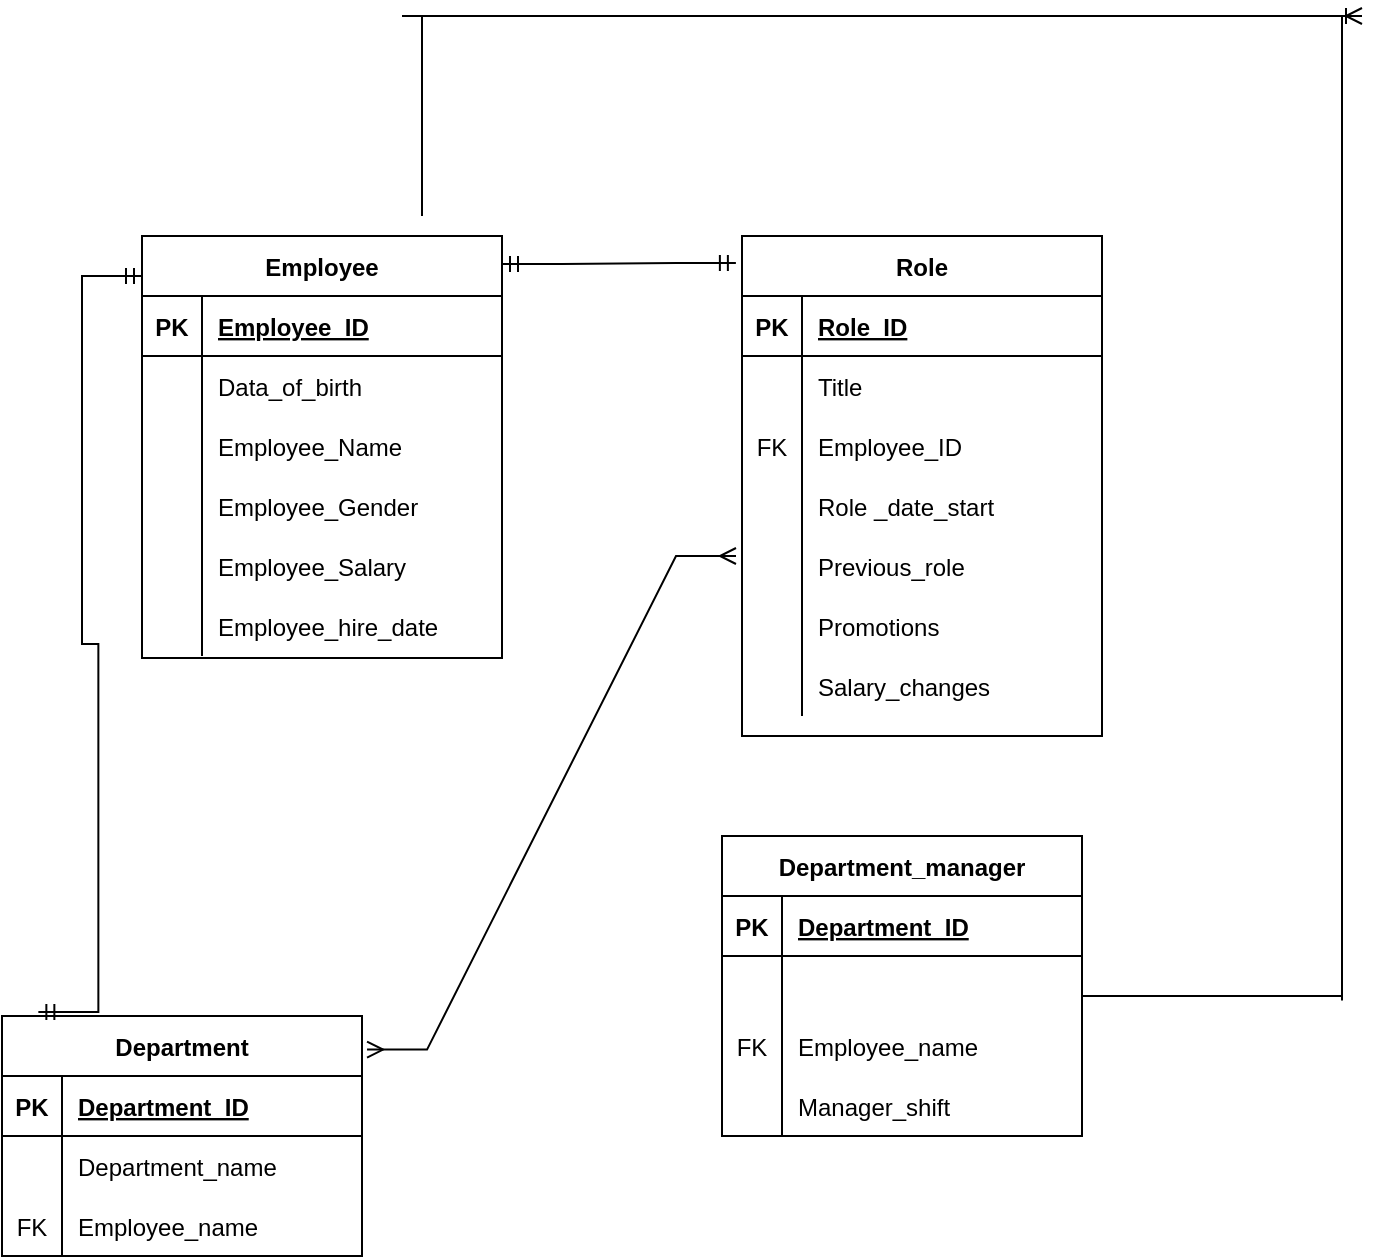 <mxfile version="15.5.9" type="github">
  <diagram id="R2lEEEUBdFMjLlhIrx00" name="Page-1">
    <mxGraphModel dx="1019" dy="1619" grid="1" gridSize="10" guides="1" tooltips="1" connect="1" arrows="1" fold="1" page="1" pageScale="1" pageWidth="850" pageHeight="1100" math="0" shadow="0" extFonts="Permanent Marker^https://fonts.googleapis.com/css?family=Permanent+Marker">
      <root>
        <mxCell id="0" />
        <mxCell id="1" parent="0" />
        <mxCell id="Vdrv8fOFCyOU4PuwhfSj-11" value="Employee" style="shape=table;startSize=30;container=1;collapsible=1;childLayout=tableLayout;fixedRows=1;rowLines=0;fontStyle=1;align=center;resizeLast=1;" parent="1" vertex="1">
          <mxGeometry x="170" y="-430" width="180" height="211" as="geometry" />
        </mxCell>
        <mxCell id="Vdrv8fOFCyOU4PuwhfSj-12" value="" style="shape=partialRectangle;collapsible=0;dropTarget=0;pointerEvents=0;fillColor=none;top=0;left=0;bottom=1;right=0;points=[[0,0.5],[1,0.5]];portConstraint=eastwest;" parent="Vdrv8fOFCyOU4PuwhfSj-11" vertex="1">
          <mxGeometry y="30" width="180" height="30" as="geometry" />
        </mxCell>
        <mxCell id="Vdrv8fOFCyOU4PuwhfSj-13" value="PK" style="shape=partialRectangle;connectable=0;fillColor=none;top=0;left=0;bottom=0;right=0;fontStyle=1;overflow=hidden;" parent="Vdrv8fOFCyOU4PuwhfSj-12" vertex="1">
          <mxGeometry width="30" height="30" as="geometry">
            <mxRectangle width="30" height="30" as="alternateBounds" />
          </mxGeometry>
        </mxCell>
        <mxCell id="Vdrv8fOFCyOU4PuwhfSj-14" value="Employee_ID" style="shape=partialRectangle;connectable=0;fillColor=none;top=0;left=0;bottom=0;right=0;align=left;spacingLeft=6;fontStyle=5;overflow=hidden;" parent="Vdrv8fOFCyOU4PuwhfSj-12" vertex="1">
          <mxGeometry x="30" width="150" height="30" as="geometry">
            <mxRectangle width="150" height="30" as="alternateBounds" />
          </mxGeometry>
        </mxCell>
        <mxCell id="Vdrv8fOFCyOU4PuwhfSj-15" value="" style="shape=partialRectangle;collapsible=0;dropTarget=0;pointerEvents=0;fillColor=none;top=0;left=0;bottom=0;right=0;points=[[0,0.5],[1,0.5]];portConstraint=eastwest;" parent="Vdrv8fOFCyOU4PuwhfSj-11" vertex="1">
          <mxGeometry y="60" width="180" height="30" as="geometry" />
        </mxCell>
        <mxCell id="Vdrv8fOFCyOU4PuwhfSj-16" value="" style="shape=partialRectangle;connectable=0;fillColor=none;top=0;left=0;bottom=0;right=0;editable=1;overflow=hidden;" parent="Vdrv8fOFCyOU4PuwhfSj-15" vertex="1">
          <mxGeometry width="30" height="30" as="geometry">
            <mxRectangle width="30" height="30" as="alternateBounds" />
          </mxGeometry>
        </mxCell>
        <mxCell id="Vdrv8fOFCyOU4PuwhfSj-17" value="Data_of_birth" style="shape=partialRectangle;connectable=0;fillColor=none;top=0;left=0;bottom=0;right=0;align=left;spacingLeft=6;overflow=hidden;" parent="Vdrv8fOFCyOU4PuwhfSj-15" vertex="1">
          <mxGeometry x="30" width="150" height="30" as="geometry">
            <mxRectangle width="150" height="30" as="alternateBounds" />
          </mxGeometry>
        </mxCell>
        <mxCell id="Vdrv8fOFCyOU4PuwhfSj-24" style="shape=partialRectangle;collapsible=0;dropTarget=0;pointerEvents=0;fillColor=none;top=0;left=0;bottom=0;right=0;points=[[0,0.5],[1,0.5]];portConstraint=eastwest;" parent="Vdrv8fOFCyOU4PuwhfSj-11" vertex="1">
          <mxGeometry y="90" width="180" height="30" as="geometry" />
        </mxCell>
        <mxCell id="Vdrv8fOFCyOU4PuwhfSj-25" style="shape=partialRectangle;connectable=0;fillColor=none;top=0;left=0;bottom=0;right=0;editable=1;overflow=hidden;" parent="Vdrv8fOFCyOU4PuwhfSj-24" vertex="1">
          <mxGeometry width="30" height="30" as="geometry">
            <mxRectangle width="30" height="30" as="alternateBounds" />
          </mxGeometry>
        </mxCell>
        <mxCell id="Vdrv8fOFCyOU4PuwhfSj-26" value="Employee_Name" style="shape=partialRectangle;connectable=0;fillColor=none;top=0;left=0;bottom=0;right=0;align=left;spacingLeft=6;overflow=hidden;" parent="Vdrv8fOFCyOU4PuwhfSj-24" vertex="1">
          <mxGeometry x="30" width="150" height="30" as="geometry">
            <mxRectangle width="150" height="30" as="alternateBounds" />
          </mxGeometry>
        </mxCell>
        <mxCell id="Vdrv8fOFCyOU4PuwhfSj-27" style="shape=partialRectangle;collapsible=0;dropTarget=0;pointerEvents=0;fillColor=none;top=0;left=0;bottom=0;right=0;points=[[0,0.5],[1,0.5]];portConstraint=eastwest;" parent="Vdrv8fOFCyOU4PuwhfSj-11" vertex="1">
          <mxGeometry y="120" width="180" height="30" as="geometry" />
        </mxCell>
        <mxCell id="Vdrv8fOFCyOU4PuwhfSj-28" style="shape=partialRectangle;connectable=0;fillColor=none;top=0;left=0;bottom=0;right=0;editable=1;overflow=hidden;" parent="Vdrv8fOFCyOU4PuwhfSj-27" vertex="1">
          <mxGeometry width="30" height="30" as="geometry">
            <mxRectangle width="30" height="30" as="alternateBounds" />
          </mxGeometry>
        </mxCell>
        <mxCell id="Vdrv8fOFCyOU4PuwhfSj-29" value="Employee_Gender" style="shape=partialRectangle;connectable=0;fillColor=none;top=0;left=0;bottom=0;right=0;align=left;spacingLeft=6;overflow=hidden;" parent="Vdrv8fOFCyOU4PuwhfSj-27" vertex="1">
          <mxGeometry x="30" width="150" height="30" as="geometry">
            <mxRectangle width="150" height="30" as="alternateBounds" />
          </mxGeometry>
        </mxCell>
        <mxCell id="Vdrv8fOFCyOU4PuwhfSj-30" style="shape=partialRectangle;collapsible=0;dropTarget=0;pointerEvents=0;fillColor=none;top=0;left=0;bottom=0;right=0;points=[[0,0.5],[1,0.5]];portConstraint=eastwest;" parent="Vdrv8fOFCyOU4PuwhfSj-11" vertex="1">
          <mxGeometry y="150" width="180" height="30" as="geometry" />
        </mxCell>
        <mxCell id="Vdrv8fOFCyOU4PuwhfSj-31" style="shape=partialRectangle;connectable=0;fillColor=none;top=0;left=0;bottom=0;right=0;editable=1;overflow=hidden;" parent="Vdrv8fOFCyOU4PuwhfSj-30" vertex="1">
          <mxGeometry width="30" height="30" as="geometry">
            <mxRectangle width="30" height="30" as="alternateBounds" />
          </mxGeometry>
        </mxCell>
        <mxCell id="Vdrv8fOFCyOU4PuwhfSj-32" value="Employee_Salary" style="shape=partialRectangle;connectable=0;fillColor=none;top=0;left=0;bottom=0;right=0;align=left;spacingLeft=6;overflow=hidden;" parent="Vdrv8fOFCyOU4PuwhfSj-30" vertex="1">
          <mxGeometry x="30" width="150" height="30" as="geometry">
            <mxRectangle width="150" height="30" as="alternateBounds" />
          </mxGeometry>
        </mxCell>
        <mxCell id="Vdrv8fOFCyOU4PuwhfSj-33" style="shape=partialRectangle;collapsible=0;dropTarget=0;pointerEvents=0;fillColor=none;top=0;left=0;bottom=0;right=0;points=[[0,0.5],[1,0.5]];portConstraint=eastwest;" parent="Vdrv8fOFCyOU4PuwhfSj-11" vertex="1">
          <mxGeometry y="180" width="180" height="30" as="geometry" />
        </mxCell>
        <mxCell id="Vdrv8fOFCyOU4PuwhfSj-34" style="shape=partialRectangle;connectable=0;fillColor=none;top=0;left=0;bottom=0;right=0;editable=1;overflow=hidden;" parent="Vdrv8fOFCyOU4PuwhfSj-33" vertex="1">
          <mxGeometry width="30" height="30" as="geometry">
            <mxRectangle width="30" height="30" as="alternateBounds" />
          </mxGeometry>
        </mxCell>
        <mxCell id="Vdrv8fOFCyOU4PuwhfSj-35" value="Employee_hire_date" style="shape=partialRectangle;connectable=0;fillColor=none;top=0;left=0;bottom=0;right=0;align=left;spacingLeft=6;overflow=hidden;" parent="Vdrv8fOFCyOU4PuwhfSj-33" vertex="1">
          <mxGeometry x="30" width="150" height="30" as="geometry">
            <mxRectangle width="150" height="30" as="alternateBounds" />
          </mxGeometry>
        </mxCell>
        <mxCell id="Vdrv8fOFCyOU4PuwhfSj-36" value="Role" style="shape=table;startSize=30;container=1;collapsible=1;childLayout=tableLayout;fixedRows=1;rowLines=0;fontStyle=1;align=center;resizeLast=1;" parent="1" vertex="1">
          <mxGeometry x="470" y="-430" width="180" height="250" as="geometry" />
        </mxCell>
        <mxCell id="Vdrv8fOFCyOU4PuwhfSj-37" value="" style="shape=partialRectangle;collapsible=0;dropTarget=0;pointerEvents=0;fillColor=none;top=0;left=0;bottom=1;right=0;points=[[0,0.5],[1,0.5]];portConstraint=eastwest;" parent="Vdrv8fOFCyOU4PuwhfSj-36" vertex="1">
          <mxGeometry y="30" width="180" height="30" as="geometry" />
        </mxCell>
        <mxCell id="Vdrv8fOFCyOU4PuwhfSj-38" value="PK" style="shape=partialRectangle;connectable=0;fillColor=none;top=0;left=0;bottom=0;right=0;fontStyle=1;overflow=hidden;" parent="Vdrv8fOFCyOU4PuwhfSj-37" vertex="1">
          <mxGeometry width="30" height="30" as="geometry">
            <mxRectangle width="30" height="30" as="alternateBounds" />
          </mxGeometry>
        </mxCell>
        <mxCell id="Vdrv8fOFCyOU4PuwhfSj-39" value="Role_ID" style="shape=partialRectangle;connectable=0;fillColor=none;top=0;left=0;bottom=0;right=0;align=left;spacingLeft=6;fontStyle=5;overflow=hidden;" parent="Vdrv8fOFCyOU4PuwhfSj-37" vertex="1">
          <mxGeometry x="30" width="150" height="30" as="geometry">
            <mxRectangle width="150" height="30" as="alternateBounds" />
          </mxGeometry>
        </mxCell>
        <mxCell id="Vdrv8fOFCyOU4PuwhfSj-40" value="" style="shape=partialRectangle;collapsible=0;dropTarget=0;pointerEvents=0;fillColor=none;top=0;left=0;bottom=0;right=0;points=[[0,0.5],[1,0.5]];portConstraint=eastwest;" parent="Vdrv8fOFCyOU4PuwhfSj-36" vertex="1">
          <mxGeometry y="60" width="180" height="30" as="geometry" />
        </mxCell>
        <mxCell id="Vdrv8fOFCyOU4PuwhfSj-41" value="" style="shape=partialRectangle;connectable=0;fillColor=none;top=0;left=0;bottom=0;right=0;editable=1;overflow=hidden;" parent="Vdrv8fOFCyOU4PuwhfSj-40" vertex="1">
          <mxGeometry width="30" height="30" as="geometry">
            <mxRectangle width="30" height="30" as="alternateBounds" />
          </mxGeometry>
        </mxCell>
        <mxCell id="Vdrv8fOFCyOU4PuwhfSj-42" value="Title" style="shape=partialRectangle;connectable=0;fillColor=none;top=0;left=0;bottom=0;right=0;align=left;spacingLeft=6;overflow=hidden;" parent="Vdrv8fOFCyOU4PuwhfSj-40" vertex="1">
          <mxGeometry x="30" width="150" height="30" as="geometry">
            <mxRectangle width="150" height="30" as="alternateBounds" />
          </mxGeometry>
        </mxCell>
        <mxCell id="Vdrv8fOFCyOU4PuwhfSj-49" style="shape=partialRectangle;collapsible=0;dropTarget=0;pointerEvents=0;fillColor=none;top=0;left=0;bottom=0;right=0;points=[[0,0.5],[1,0.5]];portConstraint=eastwest;" parent="Vdrv8fOFCyOU4PuwhfSj-36" vertex="1">
          <mxGeometry y="90" width="180" height="30" as="geometry" />
        </mxCell>
        <mxCell id="Vdrv8fOFCyOU4PuwhfSj-50" value="FK" style="shape=partialRectangle;connectable=0;fillColor=none;top=0;left=0;bottom=0;right=0;editable=1;overflow=hidden;" parent="Vdrv8fOFCyOU4PuwhfSj-49" vertex="1">
          <mxGeometry width="30" height="30" as="geometry">
            <mxRectangle width="30" height="30" as="alternateBounds" />
          </mxGeometry>
        </mxCell>
        <mxCell id="Vdrv8fOFCyOU4PuwhfSj-51" value="Employee_ID" style="shape=partialRectangle;connectable=0;fillColor=none;top=0;left=0;bottom=0;right=0;align=left;spacingLeft=6;overflow=hidden;" parent="Vdrv8fOFCyOU4PuwhfSj-49" vertex="1">
          <mxGeometry x="30" width="150" height="30" as="geometry">
            <mxRectangle width="150" height="30" as="alternateBounds" />
          </mxGeometry>
        </mxCell>
        <mxCell id="Vdrv8fOFCyOU4PuwhfSj-43" value="" style="shape=partialRectangle;collapsible=0;dropTarget=0;pointerEvents=0;fillColor=none;top=0;left=0;bottom=0;right=0;points=[[0,0.5],[1,0.5]];portConstraint=eastwest;" parent="Vdrv8fOFCyOU4PuwhfSj-36" vertex="1">
          <mxGeometry y="120" width="180" height="30" as="geometry" />
        </mxCell>
        <mxCell id="Vdrv8fOFCyOU4PuwhfSj-44" value="" style="shape=partialRectangle;connectable=0;fillColor=none;top=0;left=0;bottom=0;right=0;editable=1;overflow=hidden;" parent="Vdrv8fOFCyOU4PuwhfSj-43" vertex="1">
          <mxGeometry width="30" height="30" as="geometry">
            <mxRectangle width="30" height="30" as="alternateBounds" />
          </mxGeometry>
        </mxCell>
        <mxCell id="Vdrv8fOFCyOU4PuwhfSj-45" value="Role _date_start" style="shape=partialRectangle;connectable=0;fillColor=none;top=0;left=0;bottom=0;right=0;align=left;spacingLeft=6;overflow=hidden;" parent="Vdrv8fOFCyOU4PuwhfSj-43" vertex="1">
          <mxGeometry x="30" width="150" height="30" as="geometry">
            <mxRectangle width="150" height="30" as="alternateBounds" />
          </mxGeometry>
        </mxCell>
        <mxCell id="Vdrv8fOFCyOU4PuwhfSj-46" value="" style="shape=partialRectangle;collapsible=0;dropTarget=0;pointerEvents=0;fillColor=none;top=0;left=0;bottom=0;right=0;points=[[0,0.5],[1,0.5]];portConstraint=eastwest;" parent="Vdrv8fOFCyOU4PuwhfSj-36" vertex="1">
          <mxGeometry y="150" width="180" height="30" as="geometry" />
        </mxCell>
        <mxCell id="Vdrv8fOFCyOU4PuwhfSj-47" value="" style="shape=partialRectangle;connectable=0;fillColor=none;top=0;left=0;bottom=0;right=0;editable=1;overflow=hidden;" parent="Vdrv8fOFCyOU4PuwhfSj-46" vertex="1">
          <mxGeometry width="30" height="30" as="geometry">
            <mxRectangle width="30" height="30" as="alternateBounds" />
          </mxGeometry>
        </mxCell>
        <mxCell id="Vdrv8fOFCyOU4PuwhfSj-48" value="Previous_role" style="shape=partialRectangle;connectable=0;fillColor=none;top=0;left=0;bottom=0;right=0;align=left;spacingLeft=6;overflow=hidden;" parent="Vdrv8fOFCyOU4PuwhfSj-46" vertex="1">
          <mxGeometry x="30" width="150" height="30" as="geometry">
            <mxRectangle width="150" height="30" as="alternateBounds" />
          </mxGeometry>
        </mxCell>
        <mxCell id="Vdrv8fOFCyOU4PuwhfSj-55" style="shape=partialRectangle;collapsible=0;dropTarget=0;pointerEvents=0;fillColor=none;top=0;left=0;bottom=0;right=0;points=[[0,0.5],[1,0.5]];portConstraint=eastwest;" parent="Vdrv8fOFCyOU4PuwhfSj-36" vertex="1">
          <mxGeometry y="180" width="180" height="30" as="geometry" />
        </mxCell>
        <mxCell id="Vdrv8fOFCyOU4PuwhfSj-56" style="shape=partialRectangle;connectable=0;fillColor=none;top=0;left=0;bottom=0;right=0;editable=1;overflow=hidden;" parent="Vdrv8fOFCyOU4PuwhfSj-55" vertex="1">
          <mxGeometry width="30" height="30" as="geometry">
            <mxRectangle width="30" height="30" as="alternateBounds" />
          </mxGeometry>
        </mxCell>
        <mxCell id="Vdrv8fOFCyOU4PuwhfSj-57" value="Promotions" style="shape=partialRectangle;connectable=0;fillColor=none;top=0;left=0;bottom=0;right=0;align=left;spacingLeft=6;overflow=hidden;" parent="Vdrv8fOFCyOU4PuwhfSj-55" vertex="1">
          <mxGeometry x="30" width="150" height="30" as="geometry">
            <mxRectangle width="150" height="30" as="alternateBounds" />
          </mxGeometry>
        </mxCell>
        <mxCell id="Vdrv8fOFCyOU4PuwhfSj-52" style="shape=partialRectangle;collapsible=0;dropTarget=0;pointerEvents=0;fillColor=none;top=0;left=0;bottom=0;right=0;points=[[0,0.5],[1,0.5]];portConstraint=eastwest;" parent="Vdrv8fOFCyOU4PuwhfSj-36" vertex="1">
          <mxGeometry y="210" width="180" height="30" as="geometry" />
        </mxCell>
        <mxCell id="Vdrv8fOFCyOU4PuwhfSj-53" style="shape=partialRectangle;connectable=0;fillColor=none;top=0;left=0;bottom=0;right=0;editable=1;overflow=hidden;" parent="Vdrv8fOFCyOU4PuwhfSj-52" vertex="1">
          <mxGeometry width="30" height="30" as="geometry">
            <mxRectangle width="30" height="30" as="alternateBounds" />
          </mxGeometry>
        </mxCell>
        <mxCell id="Vdrv8fOFCyOU4PuwhfSj-54" value="Salary_changes" style="shape=partialRectangle;connectable=0;fillColor=none;top=0;left=0;bottom=0;right=0;align=left;spacingLeft=6;overflow=hidden;" parent="Vdrv8fOFCyOU4PuwhfSj-52" vertex="1">
          <mxGeometry x="30" width="150" height="30" as="geometry">
            <mxRectangle width="150" height="30" as="alternateBounds" />
          </mxGeometry>
        </mxCell>
        <mxCell id="Vdrv8fOFCyOU4PuwhfSj-58" value="Department_manager" style="shape=table;startSize=30;container=1;collapsible=1;childLayout=tableLayout;fixedRows=1;rowLines=0;fontStyle=1;align=center;resizeLast=1;" parent="1" vertex="1">
          <mxGeometry x="460" y="-130" width="180" height="150" as="geometry" />
        </mxCell>
        <mxCell id="Vdrv8fOFCyOU4PuwhfSj-59" value="" style="shape=partialRectangle;collapsible=0;dropTarget=0;pointerEvents=0;fillColor=none;top=0;left=0;bottom=1;right=0;points=[[0,0.5],[1,0.5]];portConstraint=eastwest;" parent="Vdrv8fOFCyOU4PuwhfSj-58" vertex="1">
          <mxGeometry y="30" width="180" height="30" as="geometry" />
        </mxCell>
        <mxCell id="Vdrv8fOFCyOU4PuwhfSj-60" value="PK" style="shape=partialRectangle;connectable=0;fillColor=none;top=0;left=0;bottom=0;right=0;fontStyle=1;overflow=hidden;" parent="Vdrv8fOFCyOU4PuwhfSj-59" vertex="1">
          <mxGeometry width="30" height="30" as="geometry">
            <mxRectangle width="30" height="30" as="alternateBounds" />
          </mxGeometry>
        </mxCell>
        <mxCell id="Vdrv8fOFCyOU4PuwhfSj-61" value="Department_ID" style="shape=partialRectangle;connectable=0;fillColor=none;top=0;left=0;bottom=0;right=0;align=left;spacingLeft=6;fontStyle=5;overflow=hidden;" parent="Vdrv8fOFCyOU4PuwhfSj-59" vertex="1">
          <mxGeometry x="30" width="150" height="30" as="geometry">
            <mxRectangle width="150" height="30" as="alternateBounds" />
          </mxGeometry>
        </mxCell>
        <mxCell id="Vdrv8fOFCyOU4PuwhfSj-62" value="" style="shape=partialRectangle;collapsible=0;dropTarget=0;pointerEvents=0;fillColor=none;top=0;left=0;bottom=0;right=0;points=[[0,0.5],[1,0.5]];portConstraint=eastwest;" parent="Vdrv8fOFCyOU4PuwhfSj-58" vertex="1">
          <mxGeometry y="60" width="180" height="30" as="geometry" />
        </mxCell>
        <mxCell id="Vdrv8fOFCyOU4PuwhfSj-63" value="" style="shape=partialRectangle;connectable=0;fillColor=none;top=0;left=0;bottom=0;right=0;editable=1;overflow=hidden;" parent="Vdrv8fOFCyOU4PuwhfSj-62" vertex="1">
          <mxGeometry width="30" height="30" as="geometry">
            <mxRectangle width="30" height="30" as="alternateBounds" />
          </mxGeometry>
        </mxCell>
        <mxCell id="Vdrv8fOFCyOU4PuwhfSj-64" value="" style="shape=partialRectangle;connectable=0;fillColor=none;top=0;left=0;bottom=0;right=0;align=left;spacingLeft=6;overflow=hidden;" parent="Vdrv8fOFCyOU4PuwhfSj-62" vertex="1">
          <mxGeometry x="30" width="150" height="30" as="geometry">
            <mxRectangle width="150" height="30" as="alternateBounds" />
          </mxGeometry>
        </mxCell>
        <mxCell id="Vdrv8fOFCyOU4PuwhfSj-65" value="" style="shape=partialRectangle;collapsible=0;dropTarget=0;pointerEvents=0;fillColor=none;top=0;left=0;bottom=0;right=0;points=[[0,0.5],[1,0.5]];portConstraint=eastwest;" parent="Vdrv8fOFCyOU4PuwhfSj-58" vertex="1">
          <mxGeometry y="90" width="180" height="30" as="geometry" />
        </mxCell>
        <mxCell id="Vdrv8fOFCyOU4PuwhfSj-66" value="FK" style="shape=partialRectangle;connectable=0;fillColor=none;top=0;left=0;bottom=0;right=0;editable=1;overflow=hidden;" parent="Vdrv8fOFCyOU4PuwhfSj-65" vertex="1">
          <mxGeometry width="30" height="30" as="geometry">
            <mxRectangle width="30" height="30" as="alternateBounds" />
          </mxGeometry>
        </mxCell>
        <mxCell id="Vdrv8fOFCyOU4PuwhfSj-67" value="Employee_name" style="shape=partialRectangle;connectable=0;fillColor=none;top=0;left=0;bottom=0;right=0;align=left;spacingLeft=6;overflow=hidden;" parent="Vdrv8fOFCyOU4PuwhfSj-65" vertex="1">
          <mxGeometry x="30" width="150" height="30" as="geometry">
            <mxRectangle width="150" height="30" as="alternateBounds" />
          </mxGeometry>
        </mxCell>
        <mxCell id="Vdrv8fOFCyOU4PuwhfSj-94" style="shape=partialRectangle;collapsible=0;dropTarget=0;pointerEvents=0;fillColor=none;top=0;left=0;bottom=0;right=0;points=[[0,0.5],[1,0.5]];portConstraint=eastwest;" parent="Vdrv8fOFCyOU4PuwhfSj-58" vertex="1">
          <mxGeometry y="120" width="180" height="30" as="geometry" />
        </mxCell>
        <mxCell id="Vdrv8fOFCyOU4PuwhfSj-95" value="" style="shape=partialRectangle;connectable=0;fillColor=none;top=0;left=0;bottom=0;right=0;editable=1;overflow=hidden;" parent="Vdrv8fOFCyOU4PuwhfSj-94" vertex="1">
          <mxGeometry width="30" height="30" as="geometry">
            <mxRectangle width="30" height="30" as="alternateBounds" />
          </mxGeometry>
        </mxCell>
        <mxCell id="Vdrv8fOFCyOU4PuwhfSj-96" value="" style="shape=partialRectangle;connectable=0;fillColor=none;top=0;left=0;bottom=0;right=0;align=left;spacingLeft=6;overflow=hidden;" parent="Vdrv8fOFCyOU4PuwhfSj-94" vertex="1">
          <mxGeometry x="30" width="150" height="30" as="geometry">
            <mxRectangle width="150" height="30" as="alternateBounds" />
          </mxGeometry>
        </mxCell>
        <mxCell id="Vdrv8fOFCyOU4PuwhfSj-71" value="Department" style="shape=table;startSize=30;container=1;collapsible=1;childLayout=tableLayout;fixedRows=1;rowLines=0;fontStyle=1;align=center;resizeLast=1;" parent="1" vertex="1">
          <mxGeometry x="100" y="-40" width="180" height="120" as="geometry" />
        </mxCell>
        <mxCell id="Vdrv8fOFCyOU4PuwhfSj-72" value="" style="shape=partialRectangle;collapsible=0;dropTarget=0;pointerEvents=0;fillColor=none;top=0;left=0;bottom=1;right=0;points=[[0,0.5],[1,0.5]];portConstraint=eastwest;" parent="Vdrv8fOFCyOU4PuwhfSj-71" vertex="1">
          <mxGeometry y="30" width="180" height="30" as="geometry" />
        </mxCell>
        <mxCell id="Vdrv8fOFCyOU4PuwhfSj-73" value="PK" style="shape=partialRectangle;connectable=0;fillColor=none;top=0;left=0;bottom=0;right=0;fontStyle=1;overflow=hidden;" parent="Vdrv8fOFCyOU4PuwhfSj-72" vertex="1">
          <mxGeometry width="30" height="30" as="geometry">
            <mxRectangle width="30" height="30" as="alternateBounds" />
          </mxGeometry>
        </mxCell>
        <mxCell id="Vdrv8fOFCyOU4PuwhfSj-74" value="Department_ID" style="shape=partialRectangle;connectable=0;fillColor=none;top=0;left=0;bottom=0;right=0;align=left;spacingLeft=6;fontStyle=5;overflow=hidden;" parent="Vdrv8fOFCyOU4PuwhfSj-72" vertex="1">
          <mxGeometry x="30" width="150" height="30" as="geometry">
            <mxRectangle width="150" height="30" as="alternateBounds" />
          </mxGeometry>
        </mxCell>
        <mxCell id="Vdrv8fOFCyOU4PuwhfSj-75" value="" style="shape=partialRectangle;collapsible=0;dropTarget=0;pointerEvents=0;fillColor=none;top=0;left=0;bottom=0;right=0;points=[[0,0.5],[1,0.5]];portConstraint=eastwest;" parent="Vdrv8fOFCyOU4PuwhfSj-71" vertex="1">
          <mxGeometry y="60" width="180" height="30" as="geometry" />
        </mxCell>
        <mxCell id="Vdrv8fOFCyOU4PuwhfSj-76" value="" style="shape=partialRectangle;connectable=0;fillColor=none;top=0;left=0;bottom=0;right=0;editable=1;overflow=hidden;" parent="Vdrv8fOFCyOU4PuwhfSj-75" vertex="1">
          <mxGeometry width="30" height="30" as="geometry">
            <mxRectangle width="30" height="30" as="alternateBounds" />
          </mxGeometry>
        </mxCell>
        <mxCell id="Vdrv8fOFCyOU4PuwhfSj-77" value="Department_name" style="shape=partialRectangle;connectable=0;fillColor=none;top=0;left=0;bottom=0;right=0;align=left;spacingLeft=6;overflow=hidden;" parent="Vdrv8fOFCyOU4PuwhfSj-75" vertex="1">
          <mxGeometry x="30" width="150" height="30" as="geometry">
            <mxRectangle width="150" height="30" as="alternateBounds" />
          </mxGeometry>
        </mxCell>
        <mxCell id="Vdrv8fOFCyOU4PuwhfSj-78" value="" style="shape=partialRectangle;collapsible=0;dropTarget=0;pointerEvents=0;fillColor=none;top=0;left=0;bottom=0;right=0;points=[[0,0.5],[1,0.5]];portConstraint=eastwest;" parent="Vdrv8fOFCyOU4PuwhfSj-71" vertex="1">
          <mxGeometry y="90" width="180" height="30" as="geometry" />
        </mxCell>
        <mxCell id="Vdrv8fOFCyOU4PuwhfSj-79" value="FK" style="shape=partialRectangle;connectable=0;fillColor=none;top=0;left=0;bottom=0;right=0;editable=1;overflow=hidden;" parent="Vdrv8fOFCyOU4PuwhfSj-78" vertex="1">
          <mxGeometry width="30" height="30" as="geometry">
            <mxRectangle width="30" height="30" as="alternateBounds" />
          </mxGeometry>
        </mxCell>
        <mxCell id="Vdrv8fOFCyOU4PuwhfSj-80" value="Employee_name" style="shape=partialRectangle;connectable=0;fillColor=none;top=0;left=0;bottom=0;right=0;align=left;spacingLeft=6;overflow=hidden;" parent="Vdrv8fOFCyOU4PuwhfSj-78" vertex="1">
          <mxGeometry x="30" width="150" height="30" as="geometry">
            <mxRectangle width="150" height="30" as="alternateBounds" />
          </mxGeometry>
        </mxCell>
        <mxCell id="Vdrv8fOFCyOU4PuwhfSj-84" value="" style="edgeStyle=entityRelationEdgeStyle;fontSize=12;html=1;endArrow=ERoneToMany;rounded=0;" parent="1" edge="1">
          <mxGeometry width="100" height="100" relative="1" as="geometry">
            <mxPoint x="300" y="-540" as="sourcePoint" />
            <mxPoint x="780" y="-540" as="targetPoint" />
          </mxGeometry>
        </mxCell>
        <mxCell id="Vdrv8fOFCyOU4PuwhfSj-85" value="" style="edgeStyle=entityRelationEdgeStyle;fontSize=12;html=1;endArrow=ERmany;startArrow=ERmany;rounded=0;exitX=1.014;exitY=0.14;exitDx=0;exitDy=0;exitPerimeter=0;" parent="1" source="Vdrv8fOFCyOU4PuwhfSj-71" edge="1">
          <mxGeometry width="100" height="100" relative="1" as="geometry">
            <mxPoint x="360" y="-140" as="sourcePoint" />
            <mxPoint x="467" y="-270" as="targetPoint" />
          </mxGeometry>
        </mxCell>
        <mxCell id="Vdrv8fOFCyOU4PuwhfSj-86" value="" style="edgeStyle=entityRelationEdgeStyle;fontSize=12;html=1;endArrow=ERmandOne;startArrow=ERmandOne;rounded=0;entryX=-0.017;entryY=0.054;entryDx=0;entryDy=0;entryPerimeter=0;" parent="1" target="Vdrv8fOFCyOU4PuwhfSj-36" edge="1">
          <mxGeometry width="100" height="100" relative="1" as="geometry">
            <mxPoint x="350" y="-416" as="sourcePoint" />
            <mxPoint x="460" y="-240" as="targetPoint" />
          </mxGeometry>
        </mxCell>
        <mxCell id="Vdrv8fOFCyOU4PuwhfSj-87" value="" style="edgeStyle=entityRelationEdgeStyle;fontSize=12;html=1;endArrow=ERmandOne;startArrow=ERmandOne;rounded=0;entryX=0;entryY=0.095;entryDx=0;entryDy=0;entryPerimeter=0;exitX=0.101;exitY=-0.017;exitDx=0;exitDy=0;exitPerimeter=0;" parent="1" source="Vdrv8fOFCyOU4PuwhfSj-71" target="Vdrv8fOFCyOU4PuwhfSj-11" edge="1">
          <mxGeometry width="100" height="100" relative="1" as="geometry">
            <mxPoint x="110" y="-50" as="sourcePoint" />
            <mxPoint x="250" y="-159" as="targetPoint" />
          </mxGeometry>
        </mxCell>
        <mxCell id="poRzzF9myBw5qGbDvUAg-1" value="Manager_shift" style="shape=partialRectangle;connectable=0;fillColor=none;top=0;left=0;bottom=0;right=0;align=left;spacingLeft=6;overflow=hidden;" parent="1" vertex="1">
          <mxGeometry x="490" y="-10" width="150" height="30" as="geometry">
            <mxRectangle width="150" height="30" as="alternateBounds" />
          </mxGeometry>
        </mxCell>
        <mxCell id="9_w-ma84ZwP_RNeLWRpp-1" value="" style="endArrow=none;html=1;rounded=0;" edge="1" parent="1">
          <mxGeometry relative="1" as="geometry">
            <mxPoint x="770" y="-540" as="sourcePoint" />
            <mxPoint x="770" y="-47.778" as="targetPoint" />
          </mxGeometry>
        </mxCell>
        <mxCell id="9_w-ma84ZwP_RNeLWRpp-2" value="" style="endArrow=none;html=1;rounded=0;" edge="1" parent="1">
          <mxGeometry relative="1" as="geometry">
            <mxPoint x="640" y="-50" as="sourcePoint" />
            <mxPoint x="770" y="-50" as="targetPoint" />
          </mxGeometry>
        </mxCell>
        <mxCell id="9_w-ma84ZwP_RNeLWRpp-3" value="" style="endArrow=none;html=1;rounded=0;" edge="1" parent="1">
          <mxGeometry relative="1" as="geometry">
            <mxPoint x="310" y="-540" as="sourcePoint" />
            <mxPoint x="310" y="-440" as="targetPoint" />
          </mxGeometry>
        </mxCell>
      </root>
    </mxGraphModel>
  </diagram>
</mxfile>
